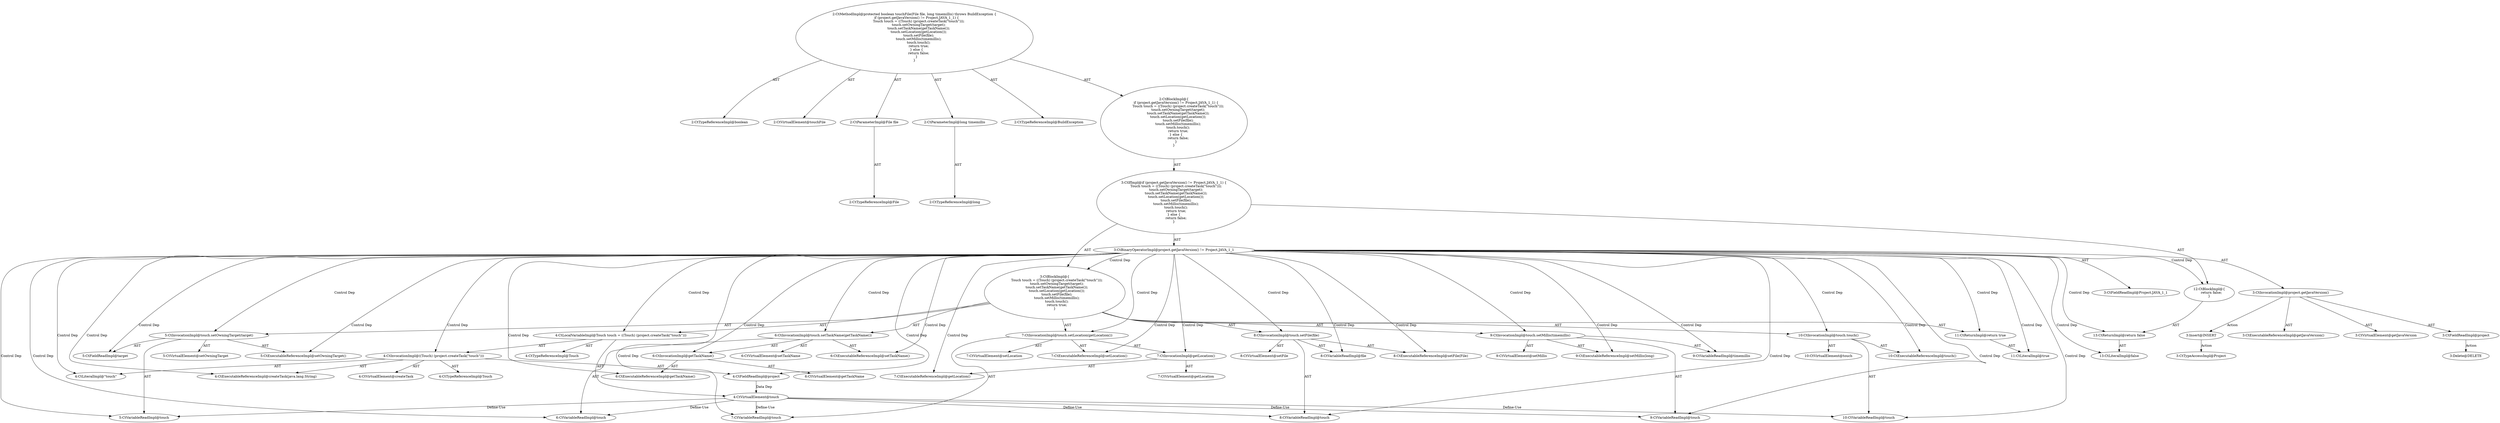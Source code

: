 digraph "touchFile#?,File,long" {
0 [label="2:CtTypeReferenceImpl@boolean" shape=ellipse]
1 [label="2:CtVirtualElement@touchFile" shape=ellipse]
2 [label="2:CtParameterImpl@File file" shape=ellipse]
3 [label="2:CtTypeReferenceImpl@File" shape=ellipse]
4 [label="2:CtParameterImpl@long timemillis" shape=ellipse]
5 [label="2:CtTypeReferenceImpl@long" shape=ellipse]
6 [label="2:CtTypeReferenceImpl@BuildException" shape=ellipse]
7 [label="3:CtExecutableReferenceImpl@getJavaVersion()" shape=ellipse]
8 [label="3:CtVirtualElement@getJavaVersion" shape=ellipse]
9 [label="3:CtFieldReadImpl@project" shape=ellipse]
10 [label="3:CtInvocationImpl@project.getJavaVersion()" shape=ellipse]
11 [label="3:CtFieldReadImpl@Project.JAVA_1_1" shape=ellipse]
12 [label="3:CtBinaryOperatorImpl@project.getJavaVersion() != Project.JAVA_1_1" shape=ellipse]
13 [label="4:CtTypeReferenceImpl@Touch" shape=ellipse]
14 [label="4:CtExecutableReferenceImpl@createTask(java.lang.String)" shape=ellipse]
15 [label="4:CtVirtualElement@createTask" shape=ellipse]
16 [label="4:CtFieldReadImpl@project" shape=ellipse]
17 [label="4:CtLiteralImpl@\"touch\"" shape=ellipse]
18 [label="4:CtInvocationImpl@((Touch) (project.createTask(\"touch\")))" shape=ellipse]
19 [label="4:CtTypeReferenceImpl@Touch" shape=ellipse]
20 [label="4:CtVirtualElement@touch" shape=ellipse]
21 [label="4:CtLocalVariableImpl@Touch touch = ((Touch) (project.createTask(\"touch\")))" shape=ellipse]
22 [label="5:CtExecutableReferenceImpl@setOwningTarget()" shape=ellipse]
23 [label="5:CtVirtualElement@setOwningTarget" shape=ellipse]
24 [label="5:CtVariableReadImpl@touch" shape=ellipse]
25 [label="5:CtFieldReadImpl@target" shape=ellipse]
26 [label="5:CtInvocationImpl@touch.setOwningTarget(target)" shape=ellipse]
27 [label="6:CtExecutableReferenceImpl@setTaskName()" shape=ellipse]
28 [label="6:CtVirtualElement@setTaskName" shape=ellipse]
29 [label="6:CtVariableReadImpl@touch" shape=ellipse]
30 [label="6:CtExecutableReferenceImpl@getTaskName()" shape=ellipse]
31 [label="6:CtVirtualElement@getTaskName" shape=ellipse]
32 [label="6:CtInvocationImpl@getTaskName()" shape=ellipse]
33 [label="6:CtInvocationImpl@touch.setTaskName(getTaskName())" shape=ellipse]
34 [label="7:CtExecutableReferenceImpl@setLocation()" shape=ellipse]
35 [label="7:CtVirtualElement@setLocation" shape=ellipse]
36 [label="7:CtVariableReadImpl@touch" shape=ellipse]
37 [label="7:CtExecutableReferenceImpl@getLocation()" shape=ellipse]
38 [label="7:CtVirtualElement@getLocation" shape=ellipse]
39 [label="7:CtInvocationImpl@getLocation()" shape=ellipse]
40 [label="7:CtInvocationImpl@touch.setLocation(getLocation())" shape=ellipse]
41 [label="8:CtExecutableReferenceImpl@setFile(File)" shape=ellipse]
42 [label="8:CtVirtualElement@setFile" shape=ellipse]
43 [label="8:CtVariableReadImpl@touch" shape=ellipse]
44 [label="8:CtVariableReadImpl@file" shape=ellipse]
45 [label="8:CtInvocationImpl@touch.setFile(file)" shape=ellipse]
46 [label="9:CtExecutableReferenceImpl@setMillis(long)" shape=ellipse]
47 [label="9:CtVirtualElement@setMillis" shape=ellipse]
48 [label="9:CtVariableReadImpl@touch" shape=ellipse]
49 [label="9:CtVariableReadImpl@timemillis" shape=ellipse]
50 [label="9:CtInvocationImpl@touch.setMillis(timemillis)" shape=ellipse]
51 [label="10:CtExecutableReferenceImpl@touch()" shape=ellipse]
52 [label="10:CtVirtualElement@touch" shape=ellipse]
53 [label="10:CtVariableReadImpl@touch" shape=ellipse]
54 [label="10:CtInvocationImpl@touch.touch()" shape=ellipse]
55 [label="11:CtLiteralImpl@true" shape=ellipse]
56 [label="11:CtReturnImpl@return true" shape=ellipse]
57 [label="3:CtBlockImpl@\{
    Touch touch = ((Touch) (project.createTask(\"touch\")));
    touch.setOwningTarget(target);
    touch.setTaskName(getTaskName());
    touch.setLocation(getLocation());
    touch.setFile(file);
    touch.setMillis(timemillis);
    touch.touch();
    return true;
\}" shape=ellipse]
58 [label="13:CtLiteralImpl@false" shape=ellipse]
59 [label="13:CtReturnImpl@return false" shape=ellipse]
60 [label="12:CtBlockImpl@\{
    return false;
\}" shape=ellipse]
61 [label="3:CtIfImpl@if (project.getJavaVersion() != Project.JAVA_1_1) \{
    Touch touch = ((Touch) (project.createTask(\"touch\")));
    touch.setOwningTarget(target);
    touch.setTaskName(getTaskName());
    touch.setLocation(getLocation());
    touch.setFile(file);
    touch.setMillis(timemillis);
    touch.touch();
    return true;
\} else \{
    return false;
\}" shape=ellipse]
62 [label="2:CtBlockImpl@\{
    if (project.getJavaVersion() != Project.JAVA_1_1) \{
        Touch touch = ((Touch) (project.createTask(\"touch\")));
        touch.setOwningTarget(target);
        touch.setTaskName(getTaskName());
        touch.setLocation(getLocation());
        touch.setFile(file);
        touch.setMillis(timemillis);
        touch.touch();
        return true;
    \} else \{
        return false;
    \}
\}" shape=ellipse]
63 [label="2:CtMethodImpl@protected boolean touchFile(File file, long timemillis) throws BuildException \{
    if (project.getJavaVersion() != Project.JAVA_1_1) \{
        Touch touch = ((Touch) (project.createTask(\"touch\")));
        touch.setOwningTarget(target);
        touch.setTaskName(getTaskName());
        touch.setLocation(getLocation());
        touch.setFile(file);
        touch.setMillis(timemillis);
        touch.touch();
        return true;
    \} else \{
        return false;
    \}
\}" shape=ellipse]
64 [label="3:Delete@DELETE" shape=ellipse]
65 [label="3:Insert@INSERT" shape=ellipse]
66 [label="3:CtTypeAccessImpl@Project" shape=ellipse]
2 -> 3 [label="AST"];
4 -> 5 [label="AST"];
9 -> 64 [label="Action"];
10 -> 8 [label="AST"];
10 -> 9 [label="AST"];
10 -> 7 [label="AST"];
10 -> 65 [label="Action"];
12 -> 10 [label="AST"];
12 -> 11 [label="AST"];
12 -> 57 [label="Control Dep"];
12 -> 21 [label="Control Dep"];
12 -> 18 [label="Control Dep"];
12 -> 14 [label="Control Dep"];
12 -> 16 [label="Control Dep"];
12 -> 17 [label="Control Dep"];
12 -> 26 [label="Control Dep"];
12 -> 22 [label="Control Dep"];
12 -> 24 [label="Control Dep"];
12 -> 25 [label="Control Dep"];
12 -> 33 [label="Control Dep"];
12 -> 27 [label="Control Dep"];
12 -> 29 [label="Control Dep"];
12 -> 32 [label="Control Dep"];
12 -> 30 [label="Control Dep"];
12 -> 40 [label="Control Dep"];
12 -> 34 [label="Control Dep"];
12 -> 36 [label="Control Dep"];
12 -> 39 [label="Control Dep"];
12 -> 37 [label="Control Dep"];
12 -> 45 [label="Control Dep"];
12 -> 41 [label="Control Dep"];
12 -> 43 [label="Control Dep"];
12 -> 44 [label="Control Dep"];
12 -> 50 [label="Control Dep"];
12 -> 46 [label="Control Dep"];
12 -> 48 [label="Control Dep"];
12 -> 49 [label="Control Dep"];
12 -> 54 [label="Control Dep"];
12 -> 51 [label="Control Dep"];
12 -> 53 [label="Control Dep"];
12 -> 56 [label="Control Dep"];
12 -> 55 [label="Control Dep"];
12 -> 60 [label="Control Dep"];
12 -> 59 [label="Control Dep"];
12 -> 58 [label="Control Dep"];
16 -> 20 [label="Data Dep"];
18 -> 15 [label="AST"];
18 -> 19 [label="AST"];
18 -> 16 [label="AST"];
18 -> 14 [label="AST"];
18 -> 17 [label="AST"];
20 -> 24 [label="Define-Use"];
20 -> 29 [label="Define-Use"];
20 -> 36 [label="Define-Use"];
20 -> 43 [label="Define-Use"];
20 -> 48 [label="Define-Use"];
20 -> 53 [label="Define-Use"];
21 -> 20 [label="AST"];
21 -> 13 [label="AST"];
21 -> 18 [label="AST"];
26 -> 23 [label="AST"];
26 -> 24 [label="AST"];
26 -> 22 [label="AST"];
26 -> 25 [label="AST"];
32 -> 31 [label="AST"];
32 -> 30 [label="AST"];
33 -> 28 [label="AST"];
33 -> 29 [label="AST"];
33 -> 27 [label="AST"];
33 -> 32 [label="AST"];
39 -> 38 [label="AST"];
39 -> 37 [label="AST"];
40 -> 35 [label="AST"];
40 -> 36 [label="AST"];
40 -> 34 [label="AST"];
40 -> 39 [label="AST"];
45 -> 42 [label="AST"];
45 -> 43 [label="AST"];
45 -> 41 [label="AST"];
45 -> 44 [label="AST"];
50 -> 47 [label="AST"];
50 -> 48 [label="AST"];
50 -> 46 [label="AST"];
50 -> 49 [label="AST"];
54 -> 52 [label="AST"];
54 -> 53 [label="AST"];
54 -> 51 [label="AST"];
56 -> 55 [label="AST"];
57 -> 21 [label="AST"];
57 -> 26 [label="AST"];
57 -> 33 [label="AST"];
57 -> 40 [label="AST"];
57 -> 45 [label="AST"];
57 -> 50 [label="AST"];
57 -> 54 [label="AST"];
57 -> 56 [label="AST"];
59 -> 58 [label="AST"];
60 -> 59 [label="AST"];
61 -> 12 [label="AST"];
61 -> 57 [label="AST"];
61 -> 60 [label="AST"];
62 -> 61 [label="AST"];
63 -> 1 [label="AST"];
63 -> 0 [label="AST"];
63 -> 2 [label="AST"];
63 -> 4 [label="AST"];
63 -> 6 [label="AST"];
63 -> 62 [label="AST"];
65 -> 66 [label="Action"];
}